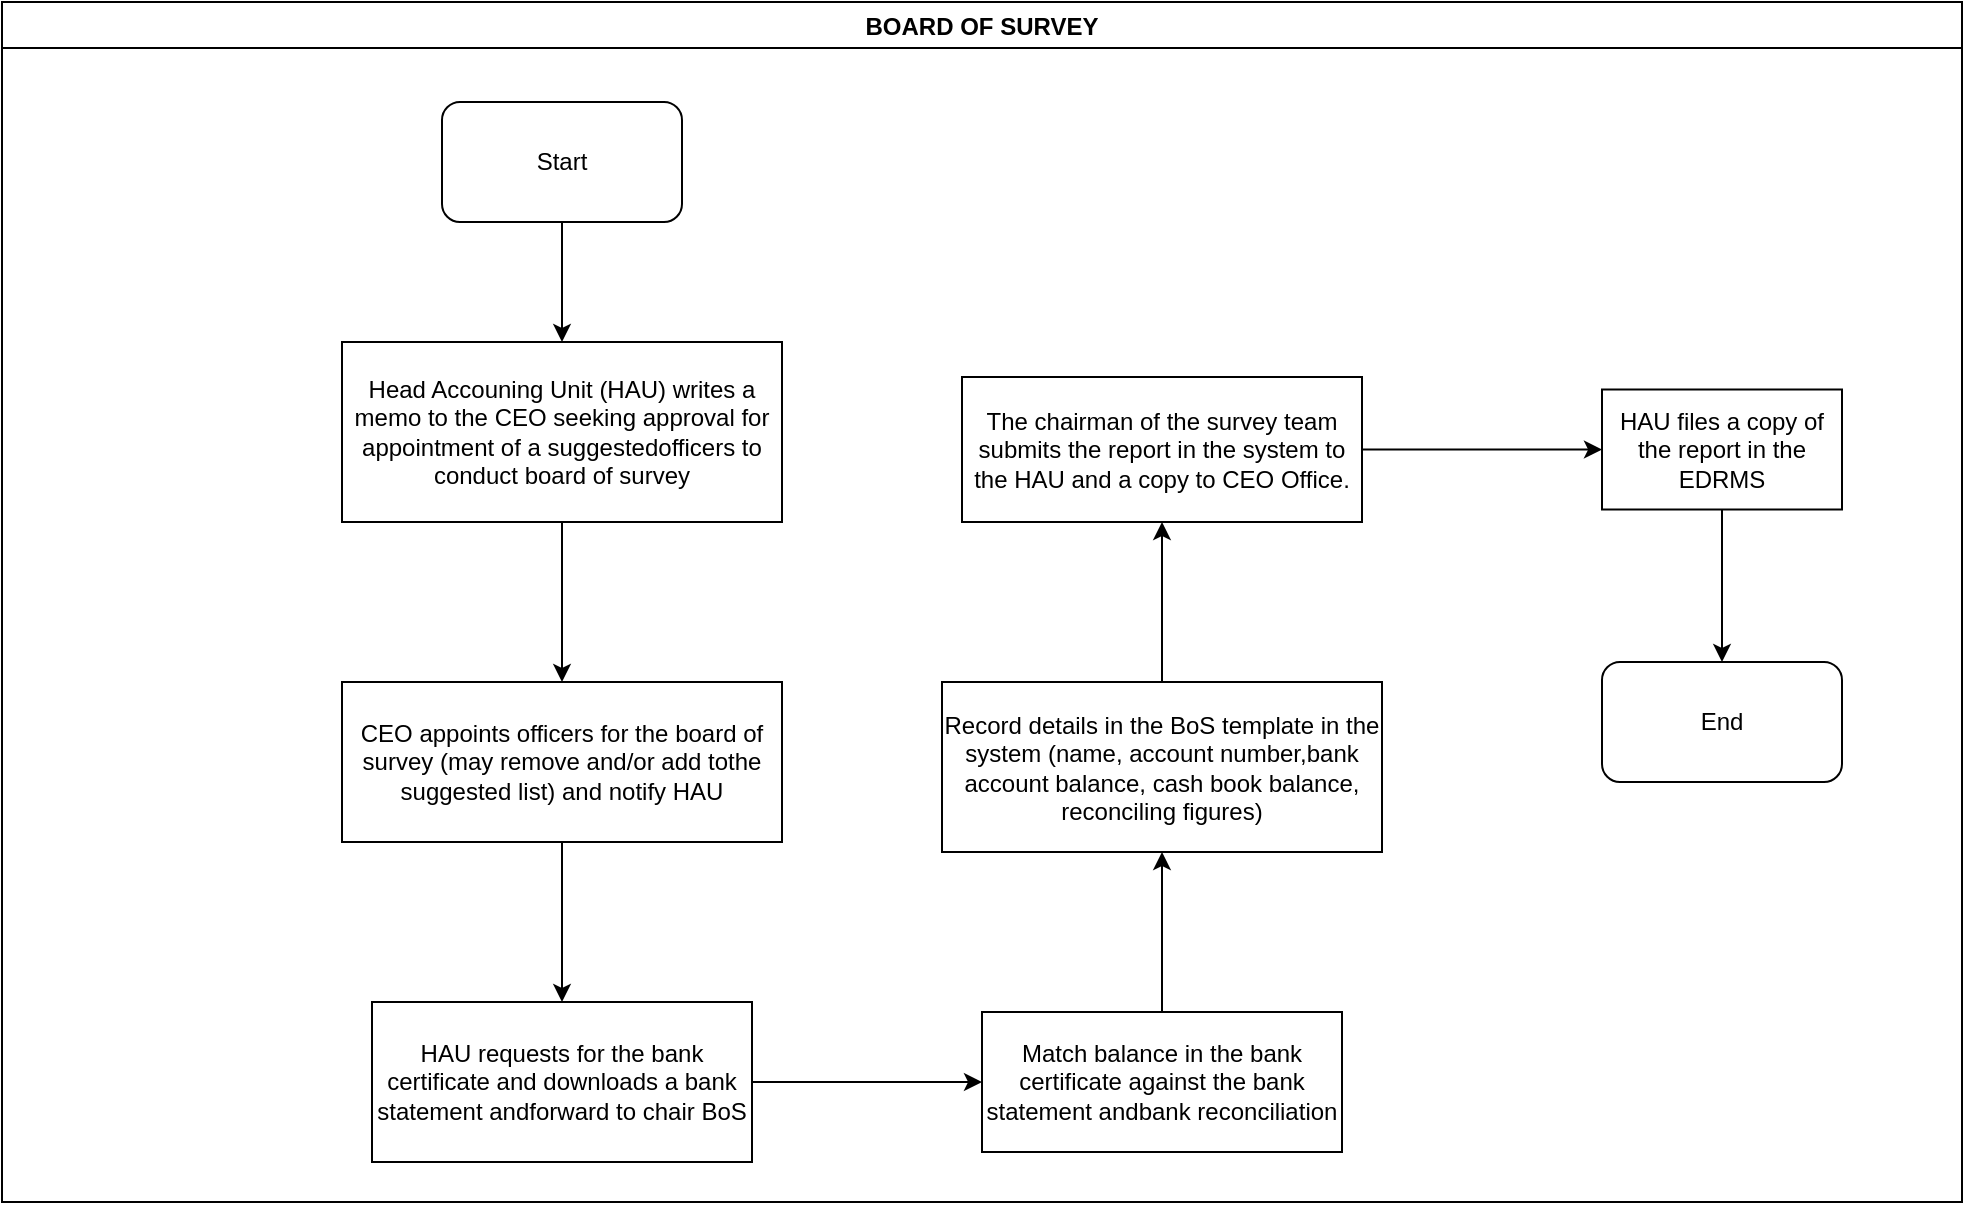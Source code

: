 <mxfile version="14.9.2" type="github">
  <diagram id="WVIWKFgPiaho4UmIflbX" name="Page-1">
    <mxGraphModel dx="1038" dy="508" grid="1" gridSize="10" guides="1" tooltips="1" connect="1" arrows="1" fold="1" page="1" pageScale="1" pageWidth="1169" pageHeight="827" math="0" shadow="0">
      <root>
        <mxCell id="0" />
        <mxCell id="1" parent="0" />
        <mxCell id="dAVz5kQ6bnQr92_F5C6R-1" value="BOARD OF SURVEY " style="swimlane;" vertex="1" parent="1">
          <mxGeometry x="30" y="30" width="980" height="600" as="geometry" />
        </mxCell>
        <mxCell id="dAVz5kQ6bnQr92_F5C6R-6" value="" style="edgeStyle=orthogonalEdgeStyle;rounded=0;orthogonalLoop=1;jettySize=auto;html=1;" edge="1" parent="dAVz5kQ6bnQr92_F5C6R-1" source="dAVz5kQ6bnQr92_F5C6R-2" target="dAVz5kQ6bnQr92_F5C6R-3">
          <mxGeometry relative="1" as="geometry" />
        </mxCell>
        <mxCell id="dAVz5kQ6bnQr92_F5C6R-2" value="Start" style="rounded=1;whiteSpace=wrap;html=1;" vertex="1" parent="dAVz5kQ6bnQr92_F5C6R-1">
          <mxGeometry x="220" y="50" width="120" height="60" as="geometry" />
        </mxCell>
        <mxCell id="dAVz5kQ6bnQr92_F5C6R-5" value="" style="edgeStyle=orthogonalEdgeStyle;rounded=0;orthogonalLoop=1;jettySize=auto;html=1;" edge="1" parent="dAVz5kQ6bnQr92_F5C6R-1" source="dAVz5kQ6bnQr92_F5C6R-3" target="dAVz5kQ6bnQr92_F5C6R-4">
          <mxGeometry relative="1" as="geometry" />
        </mxCell>
        <mxCell id="dAVz5kQ6bnQr92_F5C6R-3" value="&lt;span lang=&quot;EN-GB&quot;&gt;Head Accouning Unit (HAU) writes a memo to the CEO seeking approval for appointment of a suggestedofficers to conduct board of survey&lt;/span&gt;" style="rounded=0;whiteSpace=wrap;html=1;" vertex="1" parent="dAVz5kQ6bnQr92_F5C6R-1">
          <mxGeometry x="170" y="170" width="220" height="90" as="geometry" />
        </mxCell>
        <mxCell id="dAVz5kQ6bnQr92_F5C6R-8" value="" style="edgeStyle=orthogonalEdgeStyle;rounded=0;orthogonalLoop=1;jettySize=auto;html=1;" edge="1" parent="dAVz5kQ6bnQr92_F5C6R-1" source="dAVz5kQ6bnQr92_F5C6R-4" target="dAVz5kQ6bnQr92_F5C6R-7">
          <mxGeometry relative="1" as="geometry" />
        </mxCell>
        <mxCell id="dAVz5kQ6bnQr92_F5C6R-4" value="&lt;span lang=&quot;EN-GB&quot;&gt;CEO appoints officers for the board of survey (may remove and/or add tothe suggested list) and notify HAU&lt;br&gt;&lt;/span&gt;" style="rounded=0;whiteSpace=wrap;html=1;" vertex="1" parent="dAVz5kQ6bnQr92_F5C6R-1">
          <mxGeometry x="170" y="340" width="220" height="80" as="geometry" />
        </mxCell>
        <mxCell id="dAVz5kQ6bnQr92_F5C6R-10" value="" style="edgeStyle=orthogonalEdgeStyle;rounded=0;orthogonalLoop=1;jettySize=auto;html=1;" edge="1" parent="dAVz5kQ6bnQr92_F5C6R-1" source="dAVz5kQ6bnQr92_F5C6R-7" target="dAVz5kQ6bnQr92_F5C6R-9">
          <mxGeometry relative="1" as="geometry" />
        </mxCell>
        <mxCell id="dAVz5kQ6bnQr92_F5C6R-7" value="&lt;span lang=&quot;EN-GB&quot;&gt;HAU requests for the bank certificate and downloads a bank statement andforward to chair BoS&lt;/span&gt;" style="rounded=0;whiteSpace=wrap;html=1;" vertex="1" parent="dAVz5kQ6bnQr92_F5C6R-1">
          <mxGeometry x="185" y="500" width="190" height="80" as="geometry" />
        </mxCell>
        <mxCell id="dAVz5kQ6bnQr92_F5C6R-12" value="" style="edgeStyle=orthogonalEdgeStyle;rounded=0;orthogonalLoop=1;jettySize=auto;html=1;" edge="1" parent="dAVz5kQ6bnQr92_F5C6R-1" source="dAVz5kQ6bnQr92_F5C6R-9" target="dAVz5kQ6bnQr92_F5C6R-11">
          <mxGeometry relative="1" as="geometry" />
        </mxCell>
        <mxCell id="dAVz5kQ6bnQr92_F5C6R-9" value="&lt;span lang=&quot;EN-GB&quot;&gt;Match balance in the bank certificate against the bank statement andbank reconciliation&lt;/span&gt;" style="rounded=0;whiteSpace=wrap;html=1;" vertex="1" parent="dAVz5kQ6bnQr92_F5C6R-1">
          <mxGeometry x="490" y="505" width="180" height="70" as="geometry" />
        </mxCell>
        <mxCell id="dAVz5kQ6bnQr92_F5C6R-14" value="" style="edgeStyle=orthogonalEdgeStyle;rounded=0;orthogonalLoop=1;jettySize=auto;html=1;" edge="1" parent="dAVz5kQ6bnQr92_F5C6R-1" source="dAVz5kQ6bnQr92_F5C6R-11" target="dAVz5kQ6bnQr92_F5C6R-13">
          <mxGeometry relative="1" as="geometry" />
        </mxCell>
        <mxCell id="dAVz5kQ6bnQr92_F5C6R-11" value="&lt;span lang=&quot;EN-GB&quot;&gt;Record details in the BoS template in the system (name, account number,bank account balance, cash book balance, reconciling figures)&lt;/span&gt;" style="rounded=0;whiteSpace=wrap;html=1;" vertex="1" parent="dAVz5kQ6bnQr92_F5C6R-1">
          <mxGeometry x="470" y="340" width="220" height="85" as="geometry" />
        </mxCell>
        <mxCell id="dAVz5kQ6bnQr92_F5C6R-16" value="" style="edgeStyle=orthogonalEdgeStyle;rounded=0;orthogonalLoop=1;jettySize=auto;html=1;" edge="1" parent="dAVz5kQ6bnQr92_F5C6R-1" source="dAVz5kQ6bnQr92_F5C6R-13" target="dAVz5kQ6bnQr92_F5C6R-15">
          <mxGeometry relative="1" as="geometry" />
        </mxCell>
        <mxCell id="dAVz5kQ6bnQr92_F5C6R-13" value="&lt;span lang=&quot;EN-GB&quot;&gt;The chairman of the survey team submits the report in the system to the HAU and a copy to CEO Office.&lt;/span&gt;" style="whiteSpace=wrap;html=1;rounded=0;" vertex="1" parent="dAVz5kQ6bnQr92_F5C6R-1">
          <mxGeometry x="480" y="187.5" width="200" height="72.5" as="geometry" />
        </mxCell>
        <mxCell id="dAVz5kQ6bnQr92_F5C6R-15" value="HAU files a copy of the report in the EDRMS" style="whiteSpace=wrap;html=1;rounded=0;" vertex="1" parent="dAVz5kQ6bnQr92_F5C6R-1">
          <mxGeometry x="800" y="193.75" width="120" height="60" as="geometry" />
        </mxCell>
        <mxCell id="dAVz5kQ6bnQr92_F5C6R-19" value="End" style="rounded=1;whiteSpace=wrap;html=1;" vertex="1" parent="dAVz5kQ6bnQr92_F5C6R-1">
          <mxGeometry x="800" y="330" width="120" height="60" as="geometry" />
        </mxCell>
        <mxCell id="dAVz5kQ6bnQr92_F5C6R-18" value="" style="edgeStyle=orthogonalEdgeStyle;rounded=0;orthogonalLoop=1;jettySize=auto;html=1;" edge="1" parent="dAVz5kQ6bnQr92_F5C6R-1" source="dAVz5kQ6bnQr92_F5C6R-15" target="dAVz5kQ6bnQr92_F5C6R-19">
          <mxGeometry relative="1" as="geometry">
            <mxPoint x="860" y="333.75" as="targetPoint" />
          </mxGeometry>
        </mxCell>
      </root>
    </mxGraphModel>
  </diagram>
</mxfile>
